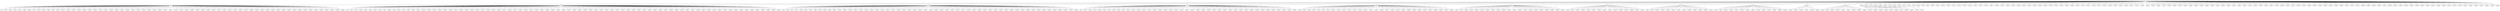 graph GR{
id_0;
id_1;
id_2;
id_3;
id_4;
id_5;
id_6;
id_7;
id_8;
id_9;
id_10;
id_11;
id_12;
id_13;
id_14;
id_15;
id_16;
id_17;
id_18;
id_19;
id_20;
id_21;
id_22;
id_23;
id_24;
id_25;
id_26;
id_27;
id_28;
id_29;
id_30;
id_31;
id_32;
id_33;
id_34;
id_35;
id_36;
id_37;
id_38;
id_39;
id_40;
id_41;
id_42;
id_43;
id_44;
id_45;
id_46;
id_47;
id_48;
id_49;
id_50;
id_51;
id_52;
id_53;
id_54;
id_55;
id_56;
id_57;
id_58;
id_59;
id_60;
id_61;
id_62;
id_63;
id_64;
id_65;
id_66;
id_67;
id_68;
id_69;
id_70;
id_71;
id_72;
id_73;
id_74;
id_75;
id_76;
id_77;
id_78;
id_79;
id_80;
id_81;
id_82;
id_83;
id_84;
id_85;
id_86;
id_87;
id_88;
id_89;
id_90;
id_91;
id_92;
id_93;
id_94;
id_95;
id_96;
id_97;
id_98;
id_99;
id_100;
id_101;
id_102;
id_103;
id_104;
id_105;
id_106;
id_107;
id_108;
id_109;
id_110;
id_111;
id_112;
id_113;
id_114;
id_115;
id_116;
id_117;
id_118;
id_119;
id_120;
id_121;
id_122;
id_123;
id_124;
id_125;
id_126;
id_127;
id_128;
id_129;
id_130;
id_131;
id_132;
id_133;
id_134;
id_135;
id_136;
id_137;
id_138;
id_139;
id_140;
id_141;
id_142;
id_143;
id_144;
id_145;
id_146;
id_147;
id_148;
id_149;
id_150;
id_151;
id_152;
id_153;
id_154;
id_155;
id_156;
id_157;
id_158;
id_159;
id_160;
id_161;
id_162;
id_163;
id_164;
id_165;
id_166;
id_167;
id_168;
id_169;
id_170;
id_171;
id_172;
id_173;
id_174;
id_175;
id_176;
id_177;
id_178;
id_179;
id_180;
id_181;
id_182;
id_183;
id_184;
id_185;
id_186;
id_187;
id_188;
id_189;
id_190;
id_191;
id_192;
id_193;
id_194;
id_195;
id_196;
id_197;
id_198;
id_199;
id_200;
id_201;
id_202;
id_203;
id_204;
id_205;
id_206;
id_207;
id_208;
id_209;
id_210;
id_211;
id_212;
id_213;
id_214;
id_215;
id_216;
id_217;
id_218;
id_219;
id_220;
id_221;
id_222;
id_223;
id_224;
id_225;
id_226;
id_227;
id_228;
id_229;
id_230;
id_231;
id_232;
id_233;
id_234;
id_235;
id_236;
id_237;
id_238;
id_239;
id_240;
id_241;
id_242;
id_243;
id_244;
id_245;
id_246;
id_247;
id_248;
id_249;
id_250;
id_251;
id_252;
id_253;
id_254;
id_255;
id_256;
id_257;
id_258;
id_259;
id_260;
id_261;
id_262;
id_263;
id_264;
id_265;
id_266;
id_267;
id_268;
id_269;
id_270;
id_271;
id_272;
id_273;
id_274;
id_275;
id_276;
id_277;
id_278;
id_279;
id_280;
id_281;
id_282;
id_283;
id_284;
id_285;
id_286;
id_287;
id_288;
id_289;
id_290;
id_291;
id_292;
id_293;
id_294;
id_295;
id_296;
id_297;
id_298;
id_299;
id_300;
id_301;
id_302;
id_303;
id_304;
id_305;
id_306;
id_307;
id_308;
id_309;
id_310;
id_311;
id_312;
id_313;
id_314;
id_315;
id_316;
id_317;
id_318;
id_319;
id_320;
id_321;
id_322;
id_323;
id_324;
id_325;
id_326;
id_327;
id_328;
id_329;
id_330;
id_331;
id_332;
id_333;
id_334;
id_335;
id_336;
id_337;
id_338;
id_339;
id_340;
id_341;
id_342;
id_343;
id_344;
id_345;
id_346;
id_347;
id_348;
id_349;
id_350;
id_351;
id_352;
id_353;
id_354;
id_355;
id_356;
id_357;
id_358;
id_359;
id_360;
id_361;
id_362;
id_363;
id_364;
id_365;
id_366;
id_367;
id_368;
id_369;
id_370;
id_371;
id_372;
id_373;
id_374;
id_375;
id_376;
id_377;
id_378;
id_379;
id_380;
id_381;
id_382;
id_383;
id_384;
id_385;
id_386;
id_387;
id_388;
id_389;
id_390;
id_391;
id_392;
id_393;
id_394;
id_395;
id_396;
id_397;
id_398;
id_399;
id_400;
id_401;
id_402;
id_403;
id_404;
id_405;
id_406;
id_407;
id_408;
id_409;
id_410;
id_411;
id_412;
id_413;
id_414;
id_415;
id_416;
id_417;
id_418;
id_419;
id_420;
id_421;
id_422;
id_423;
id_424;
id_425;
id_426;
id_427;
id_428;
id_429;
id_430;
id_431;
id_432;
id_433;
id_434;
id_435;
id_436;
id_437;
id_438;
id_439;
id_440;
id_441;
id_442;
id_443;
id_444;
id_445;
id_446;
id_447;
id_448;
id_449;
id_450;
id_451;
id_452;
id_453;
id_454;
id_455;
id_456;
id_457;
id_458;
id_459;
id_460;
id_461;
id_462;
id_463;
id_464;
id_465;
id_466;
id_467;
id_468;
id_469;
id_470;
id_471;
id_472;
id_473;
id_474;
id_475;
id_476;
id_477;
id_478;
id_479;
id_480;
id_481;
id_482;
id_483;
id_484;
id_485;
id_486;
id_487;
id_488;
id_489;
id_490;
id_491;
id_492;
id_493;
id_494;
id_495;
id_496;
id_497;
id_498;
id_499;
id_1--id_6[label=1];
id_1--id_10[label=1];
id_1--id_13[label=1];
id_1--id_17[label=1];
id_1--id_19[label=1];
id_1--id_22[label=1];
id_1--id_25[label=1];
id_1--id_31[label=1];
id_1--id_36[label=1];
id_1--id_39[label=1];
id_1--id_41[label=1];
id_1--id_45[label=1];
id_1--id_49[label=1];
id_1--id_52[label=1];
id_1--id_55[label=1];
id_1--id_56[label=1];
id_1--id_58[label=1];
id_1--id_62[label=1];
id_1--id_65[label=1];
id_1--id_66[label=1];
id_1--id_72[label=1];
id_1--id_76[label=1];
id_1--id_80[label=1];
id_1--id_84[label=1];
id_1--id_91[label=1];
id_1--id_97[label=1];
id_1--id_98[label=1];
id_1--id_102[label=1];
id_1--id_103[label=1];
id_1--id_107[label=1];
id_1--id_110[label=1];
id_1--id_111[label=1];
id_1--id_112[label=1];
id_1--id_113[label=1];
id_1--id_114[label=1];
id_1--id_117[label=1];
id_1--id_122[label=1];
id_1--id_127[label=1];
id_1--id_128[label=1];
id_1--id_131[label=1];
id_1--id_133[label=1];
id_1--id_136[label=1];
id_1--id_138[label=1];
id_1--id_145[label=1];
id_1--id_148[label=1];
id_1--id_153[label=1];
id_1--id_154[label=1];
id_1--id_155[label=1];
id_1--id_159[label=1];
id_1--id_160[label=1];
id_1--id_161[label=1];
id_1--id_162[label=1];
id_1--id_166[label=1];
id_1--id_167[label=1];
id_1--id_170[label=1];
id_1--id_173[label=1];
id_1--id_175[label=1];
id_1--id_177[label=1];
id_1--id_178[label=1];
id_1--id_186[label=1];
id_1--id_193[label=1];
id_1--id_196[label=1];
id_1--id_199[label=1];
id_1--id_207[label=1];
id_1--id_210[label=1];
id_1--id_218[label=1];
id_1--id_220[label=1];
id_1--id_230[label=1];
id_1--id_234[label=1];
id_1--id_237[label=1];
id_1--id_238[label=1];
id_1--id_239[label=1];
id_1--id_240[label=1];
id_1--id_246[label=1];
id_1--id_260[label=1];
id_1--id_283[label=1];
id_1--id_284[label=1];
id_1--id_285[label=1];
id_1--id_286[label=1];
id_1--id_292[label=1];
id_1--id_296[label=1];
id_1--id_299[label=1];
id_1--id_303[label=1];
id_1--id_306[label=1];
id_1--id_311[label=1];
id_1--id_314[label=1];
id_1--id_318[label=1];
id_1--id_322[label=1];
id_1--id_325[label=1];
id_1--id_327[label=1];
id_1--id_328[label=1];
id_1--id_329[label=1];
id_1--id_330[label=1];
id_1--id_332[label=1];
id_1--id_335[label=1];
id_1--id_336[label=1];
id_1--id_340[label=1];
id_1--id_345[label=1];
id_1--id_349[label=1];
id_1--id_359[label=1];
id_1--id_361[label=1];
id_1--id_368[label=1];
id_1--id_369[label=1];
id_1--id_371[label=1];
id_1--id_372[label=1];
id_1--id_374[label=1];
id_1--id_386[label=1];
id_1--id_394[label=1];
id_1--id_401[label=1];
id_1--id_406[label=1];
id_1--id_411[label=1];
id_1--id_416[label=1];
id_1--id_422[label=1];
id_1--id_423[label=1];
id_1--id_430[label=1];
id_1--id_434[label=1];
id_1--id_446[label=1];
id_1--id_452[label=1];
id_1--id_456[label=1];
id_1--id_457[label=1];
id_1--id_463[label=1];
id_1--id_467[label=1];
id_1--id_473[label=1];
id_1--id_474[label=1];
id_1--id_475[label=1];
id_1--id_476[label=1];
id_1--id_483[label=1];
id_1--id_486[label=1];
id_1--id_493[label=1];
id_1--id_494[label=1];
id_1--id_496[label=1];
id_1--id_498[label=1];
id_6--id_7[label=1];
id_6--id_9[label=1];
id_6--id_27[label=1];
id_6--id_51[label=1];
id_6--id_57[label=1];
id_6--id_64[label=1];
id_6--id_69[label=1];
id_6--id_73[label=1];
id_6--id_82[label=1];
id_6--id_83[label=1];
id_6--id_86[label=1];
id_6--id_87[label=1];
id_6--id_90[label=1];
id_6--id_115[label=1];
id_6--id_118[label=1];
id_6--id_140[label=1];
id_6--id_158[label=1];
id_6--id_168[label=1];
id_6--id_198[label=1];
id_6--id_206[label=1];
id_6--id_215[label=1];
id_6--id_221[label=1];
id_6--id_222[label=1];
id_6--id_226[label=1];
id_6--id_227[label=1];
id_6--id_236[label=1];
id_6--id_242[label=1];
id_6--id_247[label=1];
id_6--id_248[label=1];
id_6--id_255[label=1];
id_6--id_256[label=1];
id_6--id_265[label=1];
id_6--id_267[label=1];
id_6--id_272[label=1];
id_6--id_275[label=1];
id_6--id_279[label=1];
id_6--id_287[label=1];
id_6--id_288[label=1];
id_6--id_290[label=1];
id_6--id_293[label=1];
id_6--id_304[label=1];
id_6--id_316[label=1];
id_6--id_317[label=1];
id_6--id_321[label=1];
id_6--id_323[label=1];
id_6--id_353[label=1];
id_6--id_360[label=1];
id_6--id_375[label=1];
id_6--id_389[label=1];
id_6--id_392[label=1];
id_6--id_395[label=1];
id_6--id_397[label=1];
id_6--id_399[label=1];
id_6--id_412[label=1];
id_6--id_418[label=1];
id_6--id_421[label=1];
id_6--id_432[label=1];
id_6--id_435[label=1];
id_6--id_440[label=1];
id_6--id_441[label=1];
id_6--id_445[label=1];
id_6--id_451[label=1];
id_6--id_454[label=1];
id_6--id_455[label=1];
id_6--id_465[label=1];
id_6--id_466[label=1];
id_10--id_2[label=1];
id_10--id_8[label=1];
id_10--id_14[label=1];
id_10--id_23[label=1];
id_10--id_26[label=1];
id_10--id_35[label=1];
id_10--id_44[label=1];
id_10--id_46[label=1];
id_10--id_47[label=1];
id_10--id_48[label=1];
id_10--id_50[label=1];
id_10--id_59[label=1];
id_10--id_78[label=1];
id_10--id_95[label=1];
id_10--id_96[label=1];
id_10--id_101[label=1];
id_10--id_116[label=1];
id_10--id_124[label=1];
id_10--id_129[label=1];
id_10--id_135[label=1];
id_10--id_165[label=1];
id_10--id_169[label=1];
id_10--id_172[label=1];
id_10--id_183[label=1];
id_10--id_188[label=1];
id_10--id_192[label=1];
id_10--id_194[label=1];
id_10--id_197[label=1];
id_10--id_202[label=1];
id_10--id_203[label=1];
id_10--id_208[label=1];
id_10--id_217[label=1];
id_10--id_229[label=1];
id_10--id_231[label=1];
id_10--id_232[label=1];
id_10--id_249[label=1];
id_10--id_251[label=1];
id_10--id_258[label=1];
id_10--id_261[label=1];
id_10--id_269[label=1];
id_10--id_276[label=1];
id_10--id_282[label=1];
id_10--id_289[label=1];
id_10--id_291[label=1];
id_10--id_298[label=1];
id_10--id_302[label=1];
id_10--id_305[label=1];
id_10--id_310[label=1];
id_10--id_313[label=1];
id_10--id_320[label=1];
id_10--id_333[label=1];
id_10--id_341[label=1];
id_10--id_343[label=1];
id_10--id_347[label=1];
id_10--id_348[label=1];
id_10--id_350[label=1];
id_10--id_367[label=1];
id_10--id_377[label=1];
id_10--id_388[label=1];
id_10--id_391[label=1];
id_10--id_404[label=1];
id_10--id_407[label=1];
id_10--id_409[label=1];
id_10--id_419[label=1];
id_10--id_420[label=1];
id_10--id_427[label=1];
id_10--id_431[label=1];
id_10--id_436[label=1];
id_10--id_437[label=1];
id_10--id_438[label=1];
id_10--id_442[label=1];
id_10--id_443[label=1];
id_10--id_461[label=1];
id_10--id_462[label=1];
id_10--id_464[label=1];
id_10--id_482[label=1];
id_10--id_484[label=1];
id_10--id_485[label=1];
id_10--id_487[label=1];
id_10--id_488[label=1];
id_10--id_489[label=1];
id_10--id_491[label=1];
id_10--id_499[label=1];
id_13--id_3[label=1];
id_13--id_4[label=1];
id_13--id_5[label=1];
id_13--id_21[label=1];
id_13--id_40[label=1];
id_13--id_53[label=1];
id_13--id_61[label=1];
id_13--id_68[label=1];
id_13--id_70[label=1];
id_13--id_88[label=1];
id_13--id_93[label=1];
id_13--id_99[label=1];
id_13--id_100[label=1];
id_13--id_106[label=1];
id_13--id_108[label=1];
id_13--id_121[label=1];
id_13--id_123[label=1];
id_13--id_139[label=1];
id_13--id_143[label=1];
id_13--id_144[label=1];
id_13--id_151[label=1];
id_13--id_157[label=1];
id_13--id_179[label=1];
id_13--id_181[label=1];
id_13--id_187[label=1];
id_13--id_195[label=1];
id_13--id_205[label=1];
id_13--id_216[label=1];
id_13--id_223[label=1];
id_13--id_244[label=1];
id_13--id_253[label=1];
id_13--id_254[label=1];
id_13--id_263[label=1];
id_13--id_270[label=1];
id_13--id_271[label=1];
id_13--id_277[label=1];
id_13--id_278[label=1];
id_13--id_280[label=1];
id_13--id_326[label=1];
id_13--id_331[label=1];
id_13--id_334[label=1];
id_13--id_337[label=1];
id_13--id_339[label=1];
id_13--id_351[label=1];
id_13--id_362[label=1];
id_13--id_363[label=1];
id_13--id_366[label=1];
id_13--id_380[label=1];
id_13--id_410[label=1];
id_13--id_428[label=1];
id_13--id_439[label=1];
id_13--id_444[label=1];
id_13--id_447[label=1];
id_13--id_450[label=1];
id_13--id_459[label=1];
id_13--id_477[label=1];
id_13--id_495[label=1];
id_17--id_0[label=1];
id_17--id_11[label=1];
id_17--id_16[label=1];
id_17--id_20[label=1];
id_17--id_30[label=1];
id_17--id_34[label=1];
id_17--id_37[label=1];
id_17--id_38[label=1];
id_17--id_60[label=1];
id_17--id_81[label=1];
id_17--id_92[label=1];
id_17--id_125[label=1];
id_17--id_130[label=1];
id_17--id_150[label=1];
id_17--id_171[label=1];
id_17--id_185[label=1];
id_17--id_189[label=1];
id_17--id_190[label=1];
id_17--id_204[label=1];
id_17--id_212[label=1];
id_17--id_224[label=1];
id_17--id_228[label=1];
id_17--id_252[label=1];
id_17--id_262[label=1];
id_17--id_264[label=1];
id_17--id_268[label=1];
id_17--id_274[label=1];
id_17--id_281[label=1];
id_17--id_294[label=1];
id_17--id_295[label=1];
id_17--id_307[label=1];
id_17--id_308[label=1];
id_17--id_312[label=1];
id_17--id_338[label=1];
id_17--id_358[label=1];
id_17--id_381[label=1];
id_17--id_400[label=1];
id_17--id_403[label=1];
id_17--id_405[label=1];
id_17--id_424[label=1];
id_17--id_470[label=1];
id_17--id_490[label=1];
id_19--id_18[label=1];
id_19--id_28[label=1];
id_19--id_32[label=1];
id_19--id_42[label=1];
id_19--id_63[label=1];
id_19--id_75[label=1];
id_19--id_77[label=1];
id_19--id_120[label=1];
id_19--id_132[label=1];
id_19--id_147[label=1];
id_19--id_174[label=1];
id_19--id_176[label=1];
id_19--id_191[label=1];
id_19--id_201[label=1];
id_19--id_211[label=1];
id_19--id_235[label=1];
id_19--id_300[label=1];
id_19--id_315[label=1];
id_19--id_324[label=1];
id_19--id_342[label=1];
id_19--id_384[label=1];
id_19--id_390[label=1];
id_19--id_398[label=1];
id_19--id_402[label=1];
id_19--id_413[label=1];
id_19--id_415[label=1];
id_19--id_429[label=1];
id_19--id_469[label=1];
id_19--id_471[label=1];
id_19--id_481[label=1];
id_22--id_29[label=1];
id_22--id_79[label=1];
id_22--id_85[label=1];
id_22--id_142[label=1];
id_22--id_146[label=1];
id_22--id_152[label=1];
id_22--id_163[label=1];
id_22--id_184[label=1];
id_22--id_213[label=1];
id_22--id_259[label=1];
id_22--id_297[label=1];
id_22--id_309[label=1];
id_22--id_319[label=1];
id_22--id_357[label=1];
id_22--id_370[label=1];
id_22--id_373[label=1];
id_22--id_383[label=1];
id_22--id_448[label=1];
id_22--id_449[label=1];
id_22--id_453[label=1];
id_22--id_492[label=1];
id_25--id_15[label=1];
id_25--id_67[label=1];
id_25--id_109[label=1];
id_25--id_149[label=1];
id_25--id_214[label=1];
id_25--id_225[label=1];
id_25--id_250[label=1];
id_25--id_257[label=1];
id_25--id_352[label=1];
id_25--id_376[label=1];
id_25--id_393[label=1];
id_25--id_426[label=1];
id_25--id_468[label=1];
id_25--id_479[label=1];
id_25--id_497[label=1];
id_31--id_54[label=1];
id_31--id_89[label=1];
id_31--id_105[label=1];
id_31--id_119[label=1];
id_31--id_209[label=1];
id_31--id_219[label=1];
id_31--id_243[label=1];
id_31--id_245[label=1];
id_31--id_301[label=1];
id_31--id_344[label=1];
id_31--id_354[label=1];
id_31--id_460[label=1];
id_31--id_472[label=1];
id_36--id_12[label=1];
id_36--id_33[label=1];
id_36--id_104[label=1];
id_36--id_126[label=1];
id_36--id_137[label=1];
id_36--id_180[label=1];
id_36--id_346[label=1];
id_36--id_364[label=1];
id_36--id_378[label=1];
id_36--id_379[label=1];
id_36--id_382[label=1];
id_36--id_385[label=1];
id_36--id_396[label=1];
id_36--id_433[label=1];
id_39--id_134[label=1];
id_39--id_141[label=1];
id_39--id_355[label=1];
id_39--id_417[label=1];
id_39--id_478[label=1];
id_39--id_480[label=1];
id_41--id_24[label=1];
id_41--id_94[label=1];
id_41--id_156[label=1];
id_41--id_164[label=1];
id_41--id_182[label=1];
id_41--id_241[label=1];
id_41--id_365[label=1];
id_41--id_408[label=1];
id_41--id_458[label=1];
id_45--id_233[label=1];
id_45--id_356[label=1];
id_45--id_414[label=1];
id_49--id_425[label=1];
id_52--id_43[label=1];
id_52--id_266[label=1];
id_55--id_71[label=1];
id_55--id_200[label=1];
id_55--id_387[label=1];
id_62--id_273[label=1];
id_80--id_74[label=1];
}